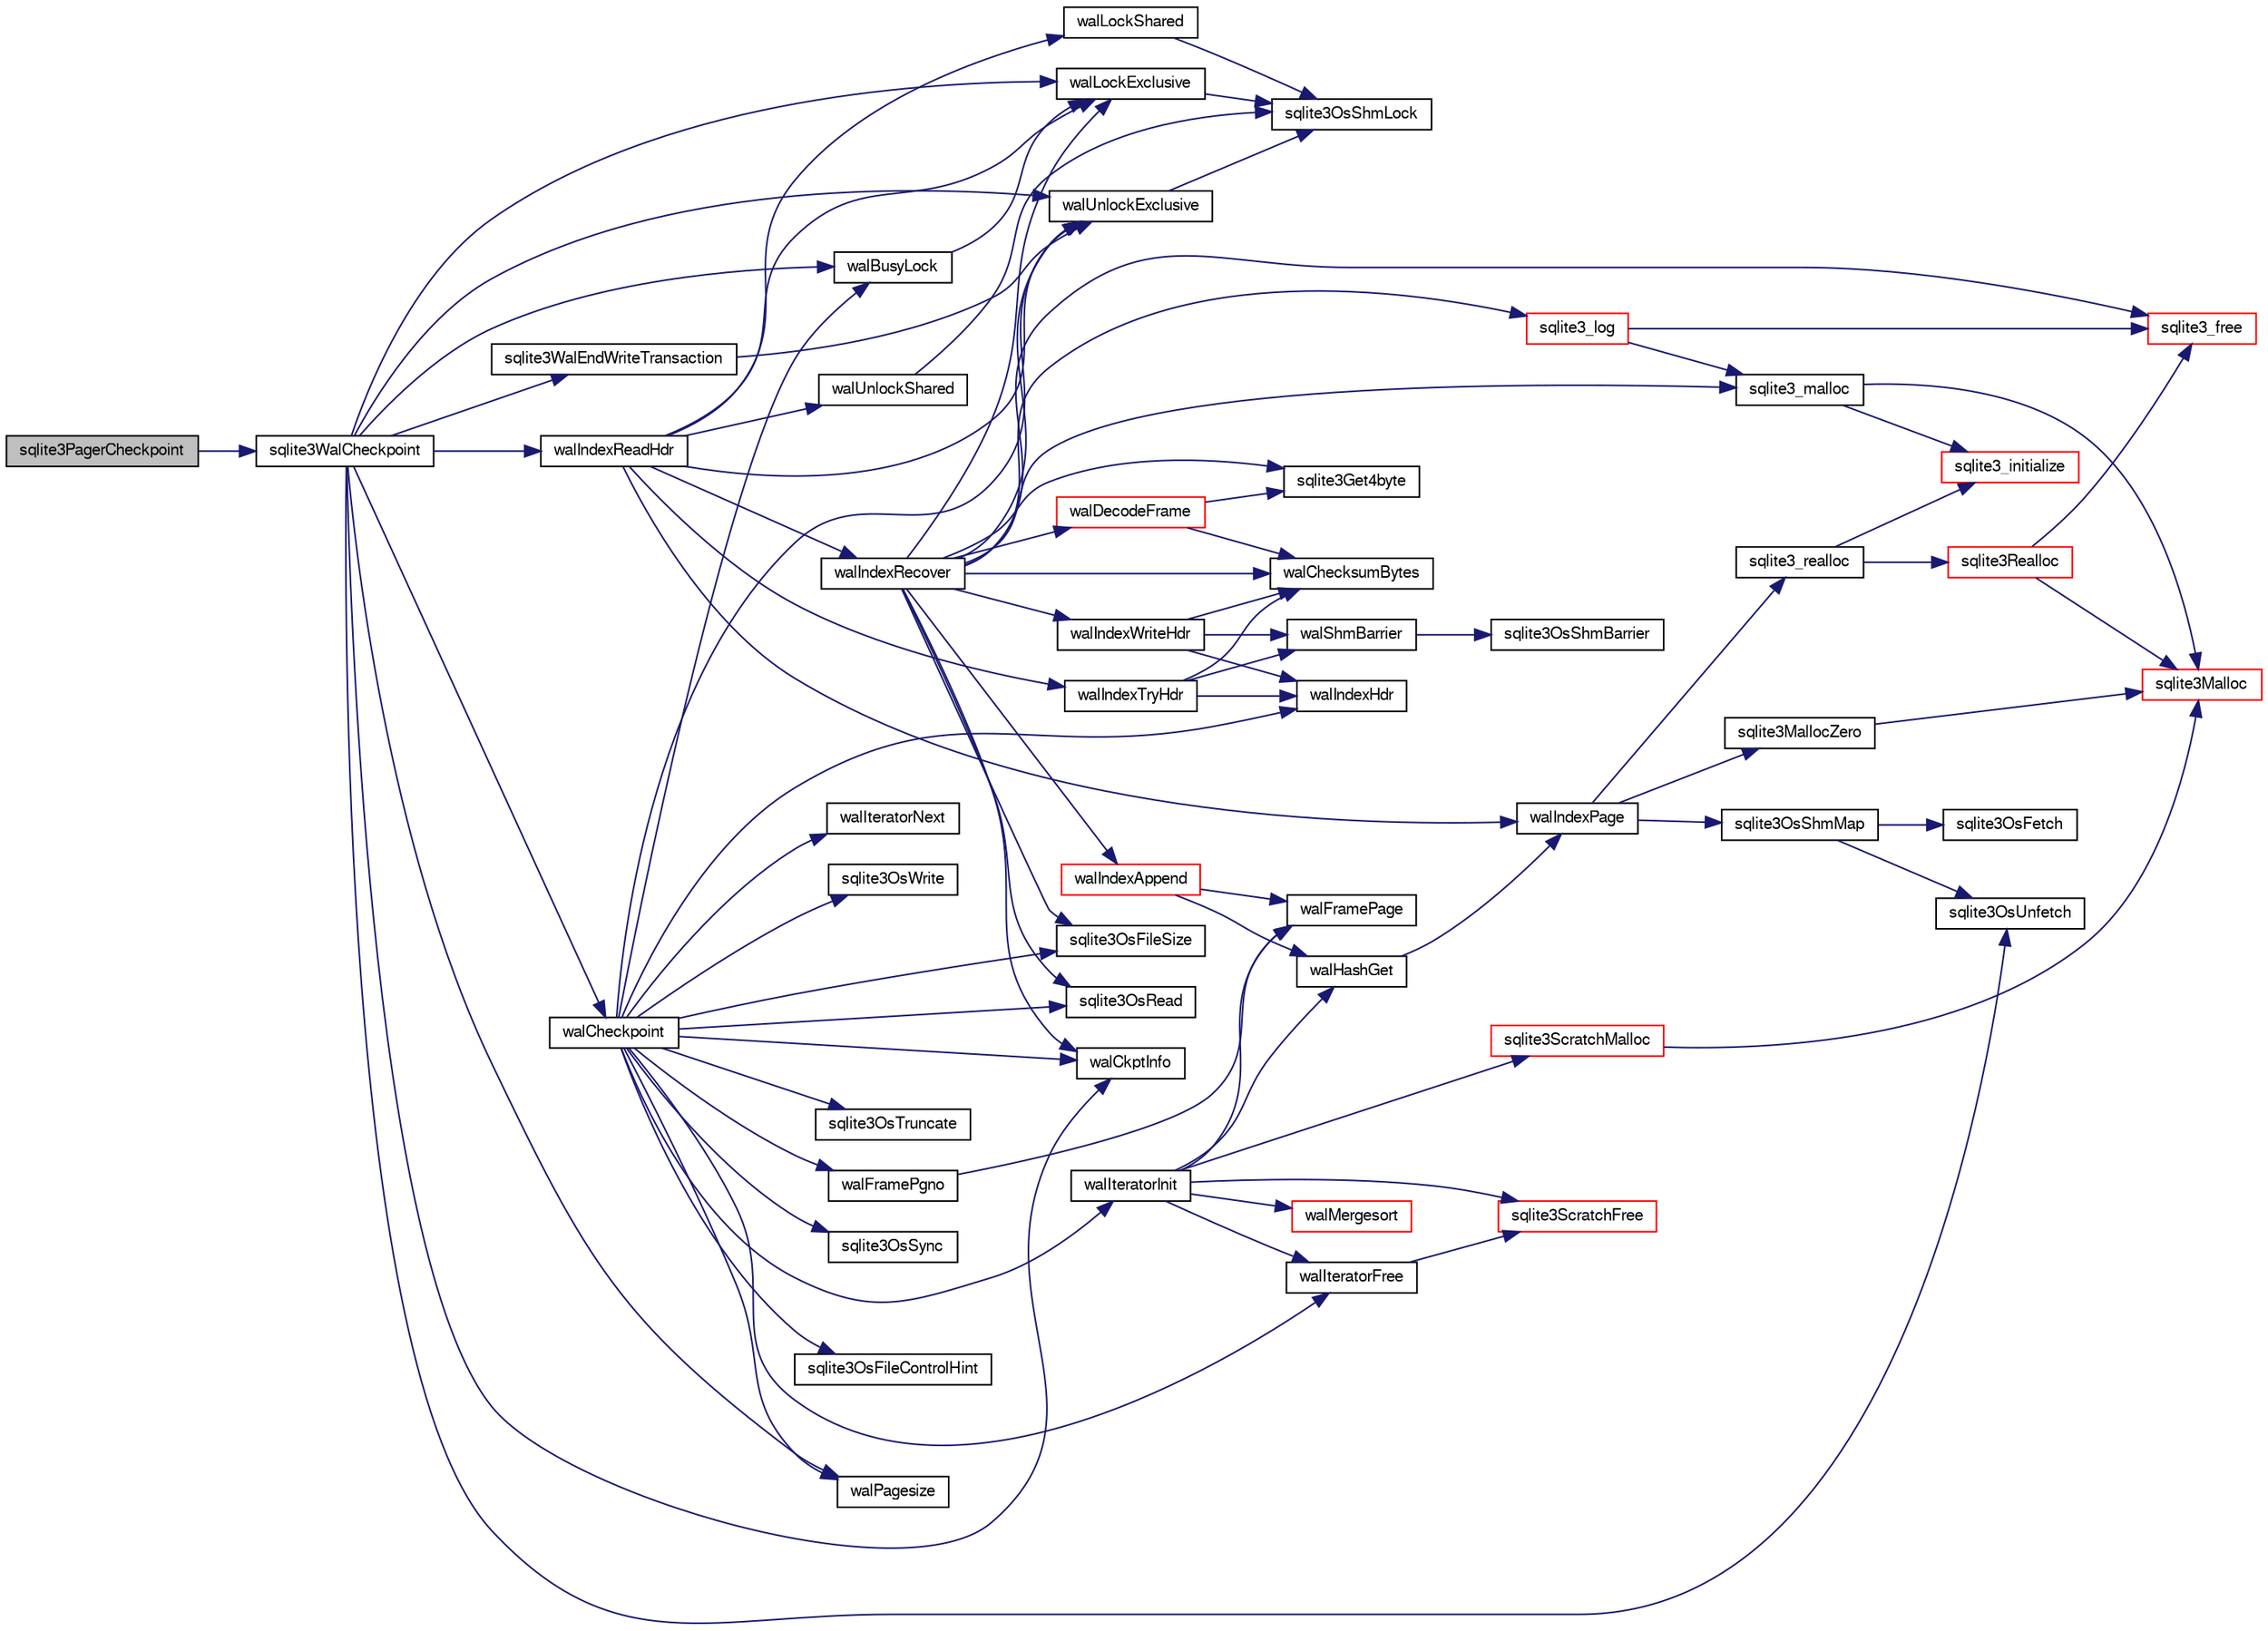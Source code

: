 digraph "sqlite3PagerCheckpoint"
{
  edge [fontname="FreeSans",fontsize="10",labelfontname="FreeSans",labelfontsize="10"];
  node [fontname="FreeSans",fontsize="10",shape=record];
  rankdir="LR";
  Node623701 [label="sqlite3PagerCheckpoint",height=0.2,width=0.4,color="black", fillcolor="grey75", style="filled", fontcolor="black"];
  Node623701 -> Node623702 [color="midnightblue",fontsize="10",style="solid",fontname="FreeSans"];
  Node623702 [label="sqlite3WalCheckpoint",height=0.2,width=0.4,color="black", fillcolor="white", style="filled",URL="$sqlite3_8c.html#a58bec6523fa854142169cdff1fbb8e5f"];
  Node623702 -> Node623703 [color="midnightblue",fontsize="10",style="solid",fontname="FreeSans"];
  Node623703 [label="walLockExclusive",height=0.2,width=0.4,color="black", fillcolor="white", style="filled",URL="$sqlite3_8c.html#a4625e58ad3fd85c21cf16275c458f154"];
  Node623703 -> Node623704 [color="midnightblue",fontsize="10",style="solid",fontname="FreeSans"];
  Node623704 [label="sqlite3OsShmLock",height=0.2,width=0.4,color="black", fillcolor="white", style="filled",URL="$sqlite3_8c.html#a1832b805275450abac06bf8da21489f3"];
  Node623702 -> Node623705 [color="midnightblue",fontsize="10",style="solid",fontname="FreeSans"];
  Node623705 [label="walBusyLock",height=0.2,width=0.4,color="black", fillcolor="white", style="filled",URL="$sqlite3_8c.html#aa426009cc537920a139e31265c108e2a"];
  Node623705 -> Node623703 [color="midnightblue",fontsize="10",style="solid",fontname="FreeSans"];
  Node623702 -> Node623706 [color="midnightblue",fontsize="10",style="solid",fontname="FreeSans"];
  Node623706 [label="walIndexReadHdr",height=0.2,width=0.4,color="black", fillcolor="white", style="filled",URL="$sqlite3_8c.html#a66529e9c71a2bef92c4eb34bdd3a72a2"];
  Node623706 -> Node623707 [color="midnightblue",fontsize="10",style="solid",fontname="FreeSans"];
  Node623707 [label="walIndexPage",height=0.2,width=0.4,color="black", fillcolor="white", style="filled",URL="$sqlite3_8c.html#affd3251fd1aa1218170d421177256e24"];
  Node623707 -> Node623708 [color="midnightblue",fontsize="10",style="solid",fontname="FreeSans"];
  Node623708 [label="sqlite3_realloc",height=0.2,width=0.4,color="black", fillcolor="white", style="filled",URL="$sqlite3_8c.html#a822d9e42f6ab4b2ec803f311aeb9618d"];
  Node623708 -> Node623709 [color="midnightblue",fontsize="10",style="solid",fontname="FreeSans"];
  Node623709 [label="sqlite3_initialize",height=0.2,width=0.4,color="red", fillcolor="white", style="filled",URL="$sqlite3_8c.html#ab0c0ee2d5d4cf8b28e9572296a8861df"];
  Node623708 -> Node623760 [color="midnightblue",fontsize="10",style="solid",fontname="FreeSans"];
  Node623760 [label="sqlite3Realloc",height=0.2,width=0.4,color="red", fillcolor="white", style="filled",URL="$sqlite3_8c.html#ad53aefdfc088f622e23ffe838201fe22"];
  Node623760 -> Node623716 [color="midnightblue",fontsize="10",style="solid",fontname="FreeSans"];
  Node623716 [label="sqlite3Malloc",height=0.2,width=0.4,color="red", fillcolor="white", style="filled",URL="$sqlite3_8c.html#a361a2eaa846b1885f123abe46f5d8b2b"];
  Node623760 -> Node623728 [color="midnightblue",fontsize="10",style="solid",fontname="FreeSans"];
  Node623728 [label="sqlite3_free",height=0.2,width=0.4,color="red", fillcolor="white", style="filled",URL="$sqlite3_8c.html#a6552349e36a8a691af5487999ab09519"];
  Node623707 -> Node623715 [color="midnightblue",fontsize="10",style="solid",fontname="FreeSans"];
  Node623715 [label="sqlite3MallocZero",height=0.2,width=0.4,color="black", fillcolor="white", style="filled",URL="$sqlite3_8c.html#ab3e07a30b9b5471f9f5e8f9cb7229934"];
  Node623715 -> Node623716 [color="midnightblue",fontsize="10",style="solid",fontname="FreeSans"];
  Node623707 -> Node623990 [color="midnightblue",fontsize="10",style="solid",fontname="FreeSans"];
  Node623990 [label="sqlite3OsShmMap",height=0.2,width=0.4,color="black", fillcolor="white", style="filled",URL="$sqlite3_8c.html#a04a984c66d8178200fe9a3ff100e20d3"];
  Node623990 -> Node623991 [color="midnightblue",fontsize="10",style="solid",fontname="FreeSans"];
  Node623991 [label="sqlite3OsFetch",height=0.2,width=0.4,color="black", fillcolor="white", style="filled",URL="$sqlite3_8c.html#ab5b9137b375d5d8a8c216a644056cba7"];
  Node623990 -> Node623992 [color="midnightblue",fontsize="10",style="solid",fontname="FreeSans"];
  Node623992 [label="sqlite3OsUnfetch",height=0.2,width=0.4,color="black", fillcolor="white", style="filled",URL="$sqlite3_8c.html#abc0da72cb8b8989cf8708b572fe5fef4"];
  Node623706 -> Node623993 [color="midnightblue",fontsize="10",style="solid",fontname="FreeSans"];
  Node623993 [label="walIndexTryHdr",height=0.2,width=0.4,color="black", fillcolor="white", style="filled",URL="$sqlite3_8c.html#ade661e556c040b7730356a57222d3ad2"];
  Node623993 -> Node623994 [color="midnightblue",fontsize="10",style="solid",fontname="FreeSans"];
  Node623994 [label="walIndexHdr",height=0.2,width=0.4,color="black", fillcolor="white", style="filled",URL="$sqlite3_8c.html#aab2cbd233e7f954c7a260578027bb0ca"];
  Node623993 -> Node623995 [color="midnightblue",fontsize="10",style="solid",fontname="FreeSans"];
  Node623995 [label="walShmBarrier",height=0.2,width=0.4,color="black", fillcolor="white", style="filled",URL="$sqlite3_8c.html#ad2521f6deb16bf6c132c44687dd5fd4b"];
  Node623995 -> Node623996 [color="midnightblue",fontsize="10",style="solid",fontname="FreeSans"];
  Node623996 [label="sqlite3OsShmBarrier",height=0.2,width=0.4,color="black", fillcolor="white", style="filled",URL="$sqlite3_8c.html#a57052198198859565aeda03fd69bbcab"];
  Node623993 -> Node623997 [color="midnightblue",fontsize="10",style="solid",fontname="FreeSans"];
  Node623997 [label="walChecksumBytes",height=0.2,width=0.4,color="black", fillcolor="white", style="filled",URL="$sqlite3_8c.html#a19c69852e7fdedf0dac08453403f7487"];
  Node623706 -> Node623998 [color="midnightblue",fontsize="10",style="solid",fontname="FreeSans"];
  Node623998 [label="walLockShared",height=0.2,width=0.4,color="black", fillcolor="white", style="filled",URL="$sqlite3_8c.html#aec5e744b83679f0e56ad66abb849a7af"];
  Node623998 -> Node623704 [color="midnightblue",fontsize="10",style="solid",fontname="FreeSans"];
  Node623706 -> Node623999 [color="midnightblue",fontsize="10",style="solid",fontname="FreeSans"];
  Node623999 [label="walUnlockShared",height=0.2,width=0.4,color="black", fillcolor="white", style="filled",URL="$sqlite3_8c.html#a766d6112d5beb2d9a4fb6e007b591514"];
  Node623999 -> Node623704 [color="midnightblue",fontsize="10",style="solid",fontname="FreeSans"];
  Node623706 -> Node623703 [color="midnightblue",fontsize="10",style="solid",fontname="FreeSans"];
  Node623706 -> Node624000 [color="midnightblue",fontsize="10",style="solid",fontname="FreeSans"];
  Node624000 [label="walIndexRecover",height=0.2,width=0.4,color="black", fillcolor="white", style="filled",URL="$sqlite3_8c.html#ab4ee99f3710323acbeb6c495dd18d205"];
  Node624000 -> Node623703 [color="midnightblue",fontsize="10",style="solid",fontname="FreeSans"];
  Node624000 -> Node624001 [color="midnightblue",fontsize="10",style="solid",fontname="FreeSans"];
  Node624001 [label="sqlite3OsFileSize",height=0.2,width=0.4,color="black", fillcolor="white", style="filled",URL="$sqlite3_8c.html#a395914ef2826de6ed70e92b5d02887de"];
  Node624000 -> Node624002 [color="midnightblue",fontsize="10",style="solid",fontname="FreeSans"];
  Node624002 [label="sqlite3OsRead",height=0.2,width=0.4,color="black", fillcolor="white", style="filled",URL="$sqlite3_8c.html#a98ef6b5ed82299d2efc0b5f9e41c877d"];
  Node624000 -> Node624003 [color="midnightblue",fontsize="10",style="solid",fontname="FreeSans"];
  Node624003 [label="sqlite3Get4byte",height=0.2,width=0.4,color="black", fillcolor="white", style="filled",URL="$sqlite3_8c.html#a2924627e99ca211030e954405a10f5e8"];
  Node624000 -> Node623997 [color="midnightblue",fontsize="10",style="solid",fontname="FreeSans"];
  Node624000 -> Node623797 [color="midnightblue",fontsize="10",style="solid",fontname="FreeSans"];
  Node623797 [label="sqlite3_malloc",height=0.2,width=0.4,color="black", fillcolor="white", style="filled",URL="$sqlite3_8c.html#ac79dba55fc32b6a840cf5a9769bce7cd"];
  Node623797 -> Node623709 [color="midnightblue",fontsize="10",style="solid",fontname="FreeSans"];
  Node623797 -> Node623716 [color="midnightblue",fontsize="10",style="solid",fontname="FreeSans"];
  Node624000 -> Node624004 [color="midnightblue",fontsize="10",style="solid",fontname="FreeSans"];
  Node624004 [label="walDecodeFrame",height=0.2,width=0.4,color="red", fillcolor="white", style="filled",URL="$sqlite3_8c.html#aaa163f26bf1e56df2fb274bf7e6bc5b9"];
  Node624004 -> Node624003 [color="midnightblue",fontsize="10",style="solid",fontname="FreeSans"];
  Node624004 -> Node623997 [color="midnightblue",fontsize="10",style="solid",fontname="FreeSans"];
  Node624000 -> Node624005 [color="midnightblue",fontsize="10",style="solid",fontname="FreeSans"];
  Node624005 [label="walIndexAppend",height=0.2,width=0.4,color="red", fillcolor="white", style="filled",URL="$sqlite3_8c.html#a610585027d507a9b1c4a3d83bf01f517"];
  Node624005 -> Node624006 [color="midnightblue",fontsize="10",style="solid",fontname="FreeSans"];
  Node624006 [label="walHashGet",height=0.2,width=0.4,color="black", fillcolor="white", style="filled",URL="$sqlite3_8c.html#ae19bbc16575c591b6e0aee0aed2cfaf3"];
  Node624006 -> Node623707 [color="midnightblue",fontsize="10",style="solid",fontname="FreeSans"];
  Node624005 -> Node624007 [color="midnightblue",fontsize="10",style="solid",fontname="FreeSans"];
  Node624007 [label="walFramePage",height=0.2,width=0.4,color="black", fillcolor="white", style="filled",URL="$sqlite3_8c.html#a067e7452317d6a1c19674376ae969f1f"];
  Node624000 -> Node623728 [color="midnightblue",fontsize="10",style="solid",fontname="FreeSans"];
  Node624000 -> Node624011 [color="midnightblue",fontsize="10",style="solid",fontname="FreeSans"];
  Node624011 [label="walIndexWriteHdr",height=0.2,width=0.4,color="black", fillcolor="white", style="filled",URL="$sqlite3_8c.html#abcf92b15f0a35c95fca402459f96c2a6"];
  Node624011 -> Node623994 [color="midnightblue",fontsize="10",style="solid",fontname="FreeSans"];
  Node624011 -> Node623997 [color="midnightblue",fontsize="10",style="solid",fontname="FreeSans"];
  Node624011 -> Node623995 [color="midnightblue",fontsize="10",style="solid",fontname="FreeSans"];
  Node624000 -> Node624012 [color="midnightblue",fontsize="10",style="solid",fontname="FreeSans"];
  Node624012 [label="walCkptInfo",height=0.2,width=0.4,color="black", fillcolor="white", style="filled",URL="$sqlite3_8c.html#ad84967d160cb3a294c0a992c47a702da"];
  Node624000 -> Node623744 [color="midnightblue",fontsize="10",style="solid",fontname="FreeSans"];
  Node623744 [label="sqlite3_log",height=0.2,width=0.4,color="red", fillcolor="white", style="filled",URL="$sqlite3_8c.html#a298c9699bf9c143662c6b1fec4b2dc3b"];
  Node623744 -> Node623797 [color="midnightblue",fontsize="10",style="solid",fontname="FreeSans"];
  Node623744 -> Node623728 [color="midnightblue",fontsize="10",style="solid",fontname="FreeSans"];
  Node624000 -> Node624013 [color="midnightblue",fontsize="10",style="solid",fontname="FreeSans"];
  Node624013 [label="walUnlockExclusive",height=0.2,width=0.4,color="black", fillcolor="white", style="filled",URL="$sqlite3_8c.html#a7ef6fcadaaeb9b36d1b9eaaf7e8f3311"];
  Node624013 -> Node623704 [color="midnightblue",fontsize="10",style="solid",fontname="FreeSans"];
  Node623706 -> Node624013 [color="midnightblue",fontsize="10",style="solid",fontname="FreeSans"];
  Node623702 -> Node623992 [color="midnightblue",fontsize="10",style="solid",fontname="FreeSans"];
  Node623702 -> Node624014 [color="midnightblue",fontsize="10",style="solid",fontname="FreeSans"];
  Node624014 [label="walPagesize",height=0.2,width=0.4,color="black", fillcolor="white", style="filled",URL="$sqlite3_8c.html#aad4b5fee1ea9dbaec59338a5bb7ca3d4"];
  Node623702 -> Node624015 [color="midnightblue",fontsize="10",style="solid",fontname="FreeSans"];
  Node624015 [label="walCheckpoint",height=0.2,width=0.4,color="black", fillcolor="white", style="filled",URL="$sqlite3_8c.html#ab5245070ab67db40291c71c4991aa317"];
  Node624015 -> Node624014 [color="midnightblue",fontsize="10",style="solid",fontname="FreeSans"];
  Node624015 -> Node624012 [color="midnightblue",fontsize="10",style="solid",fontname="FreeSans"];
  Node624015 -> Node624016 [color="midnightblue",fontsize="10",style="solid",fontname="FreeSans"];
  Node624016 [label="walIteratorInit",height=0.2,width=0.4,color="black", fillcolor="white", style="filled",URL="$sqlite3_8c.html#af32190641053b9108a09fac6ff0ad652"];
  Node624016 -> Node624007 [color="midnightblue",fontsize="10",style="solid",fontname="FreeSans"];
  Node624016 -> Node624017 [color="midnightblue",fontsize="10",style="solid",fontname="FreeSans"];
  Node624017 [label="sqlite3ScratchMalloc",height=0.2,width=0.4,color="red", fillcolor="white", style="filled",URL="$sqlite3_8c.html#a9b883a0e42e20c9f0cd19bd87059c383"];
  Node624017 -> Node623716 [color="midnightblue",fontsize="10",style="solid",fontname="FreeSans"];
  Node624016 -> Node624006 [color="midnightblue",fontsize="10",style="solid",fontname="FreeSans"];
  Node624016 -> Node624018 [color="midnightblue",fontsize="10",style="solid",fontname="FreeSans"];
  Node624018 [label="walMergesort",height=0.2,width=0.4,color="red", fillcolor="white", style="filled",URL="$sqlite3_8c.html#af4c4ddabd82c872731a8c270d04e1f64"];
  Node624016 -> Node624020 [color="midnightblue",fontsize="10",style="solid",fontname="FreeSans"];
  Node624020 [label="sqlite3ScratchFree",height=0.2,width=0.4,color="red", fillcolor="white", style="filled",URL="$sqlite3_8c.html#a1a90fe6ec9fbbba9f40ccb7cae4f5b27"];
  Node624016 -> Node624021 [color="midnightblue",fontsize="10",style="solid",fontname="FreeSans"];
  Node624021 [label="walIteratorFree",height=0.2,width=0.4,color="black", fillcolor="white", style="filled",URL="$sqlite3_8c.html#acc257aa6280bbe73e1ba1981535b515b"];
  Node624021 -> Node624020 [color="midnightblue",fontsize="10",style="solid",fontname="FreeSans"];
  Node624015 -> Node623705 [color="midnightblue",fontsize="10",style="solid",fontname="FreeSans"];
  Node624015 -> Node624013 [color="midnightblue",fontsize="10",style="solid",fontname="FreeSans"];
  Node624015 -> Node624022 [color="midnightblue",fontsize="10",style="solid",fontname="FreeSans"];
  Node624022 [label="sqlite3OsSync",height=0.2,width=0.4,color="black", fillcolor="white", style="filled",URL="$sqlite3_8c.html#a3f01629ca3b49854944cecdd14dc3358"];
  Node624015 -> Node624001 [color="midnightblue",fontsize="10",style="solid",fontname="FreeSans"];
  Node624015 -> Node624023 [color="midnightblue",fontsize="10",style="solid",fontname="FreeSans"];
  Node624023 [label="sqlite3OsFileControlHint",height=0.2,width=0.4,color="black", fillcolor="white", style="filled",URL="$sqlite3_8c.html#a63d0693fc056b088572daedace58e82f"];
  Node624015 -> Node624024 [color="midnightblue",fontsize="10",style="solid",fontname="FreeSans"];
  Node624024 [label="walIteratorNext",height=0.2,width=0.4,color="black", fillcolor="white", style="filled",URL="$sqlite3_8c.html#a13c825b6750db9be9133645f37b20926"];
  Node624015 -> Node624025 [color="midnightblue",fontsize="10",style="solid",fontname="FreeSans"];
  Node624025 [label="walFramePgno",height=0.2,width=0.4,color="black", fillcolor="white", style="filled",URL="$sqlite3_8c.html#a3fd5c9b2449525622e72f95ac5cbf218"];
  Node624025 -> Node624007 [color="midnightblue",fontsize="10",style="solid",fontname="FreeSans"];
  Node624015 -> Node624002 [color="midnightblue",fontsize="10",style="solid",fontname="FreeSans"];
  Node624015 -> Node624026 [color="midnightblue",fontsize="10",style="solid",fontname="FreeSans"];
  Node624026 [label="sqlite3OsWrite",height=0.2,width=0.4,color="black", fillcolor="white", style="filled",URL="$sqlite3_8c.html#a1eea7ec327af84c05b4dd4cc075a537f"];
  Node624015 -> Node623994 [color="midnightblue",fontsize="10",style="solid",fontname="FreeSans"];
  Node624015 -> Node624027 [color="midnightblue",fontsize="10",style="solid",fontname="FreeSans"];
  Node624027 [label="sqlite3OsTruncate",height=0.2,width=0.4,color="black", fillcolor="white", style="filled",URL="$sqlite3_8c.html#ab14e17fc93b09d52b42c433c47eb3b68"];
  Node624015 -> Node624021 [color="midnightblue",fontsize="10",style="solid",fontname="FreeSans"];
  Node623702 -> Node624012 [color="midnightblue",fontsize="10",style="solid",fontname="FreeSans"];
  Node623702 -> Node624028 [color="midnightblue",fontsize="10",style="solid",fontname="FreeSans"];
  Node624028 [label="sqlite3WalEndWriteTransaction",height=0.2,width=0.4,color="black", fillcolor="white", style="filled",URL="$sqlite3_8c.html#a0ae58a14b40600fb21130cc4d595acc9"];
  Node624028 -> Node624013 [color="midnightblue",fontsize="10",style="solid",fontname="FreeSans"];
  Node623702 -> Node624013 [color="midnightblue",fontsize="10",style="solid",fontname="FreeSans"];
}
